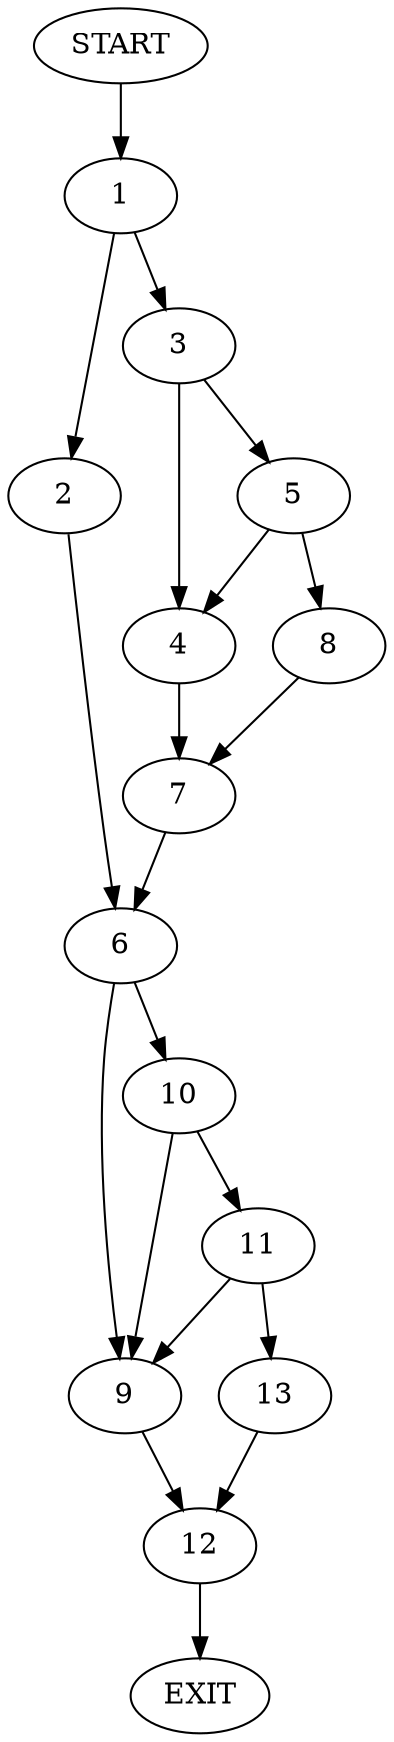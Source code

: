 digraph {
0 [label="START"]
14 [label="EXIT"]
0 -> 1
1 -> 2
1 -> 3
3 -> 4
3 -> 5
2 -> 6
4 -> 7
5 -> 4
5 -> 8
8 -> 7
7 -> 6
6 -> 9
6 -> 10
10 -> 9
10 -> 11
9 -> 12
11 -> 9
11 -> 13
13 -> 12
12 -> 14
}

